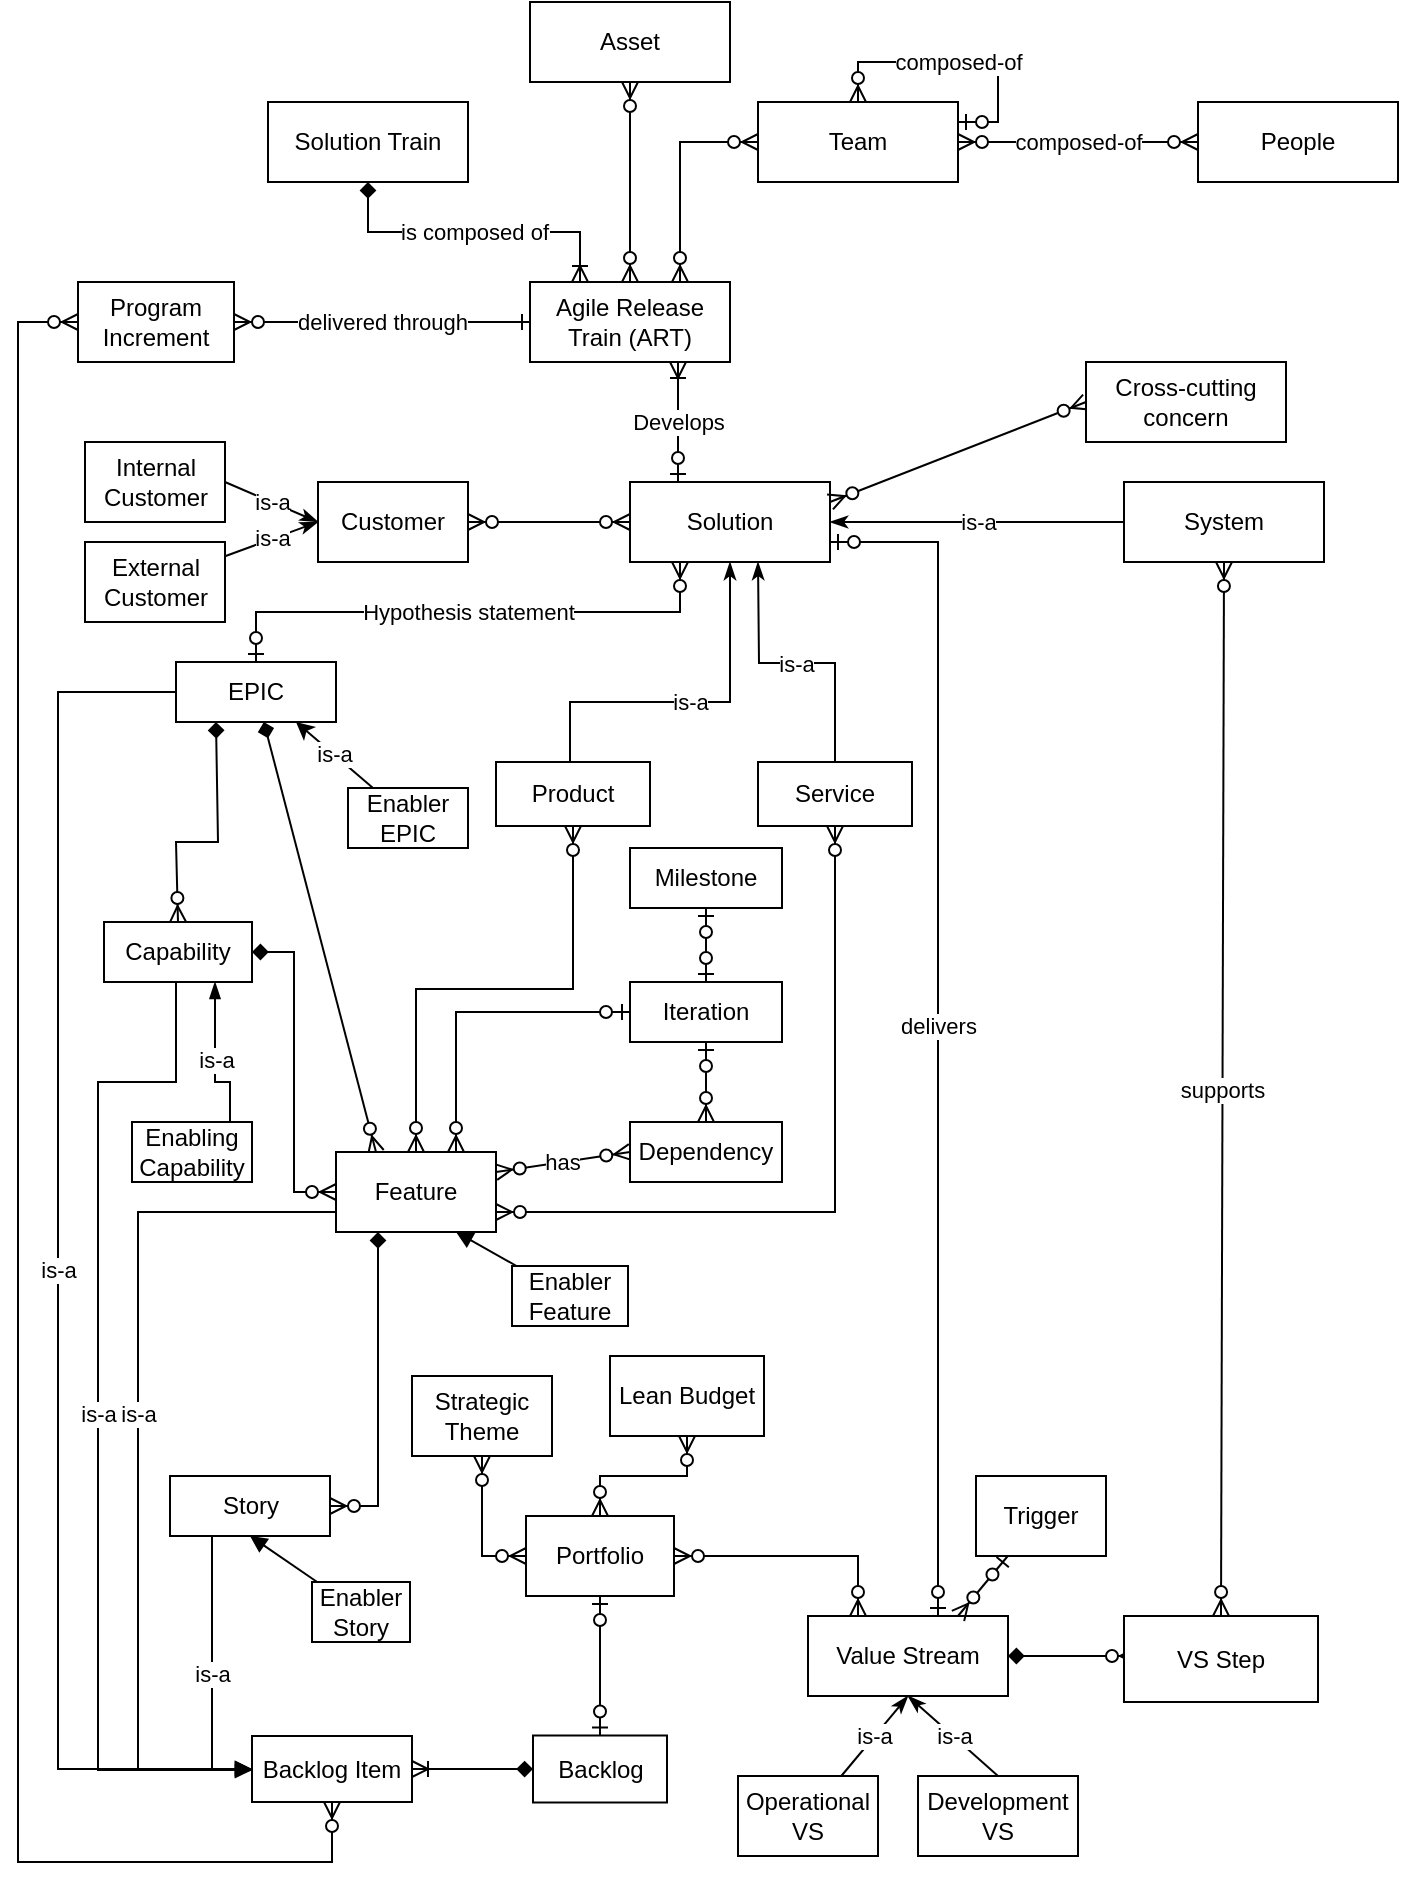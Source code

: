 <mxfile version="13.7.9" type="device"><diagram id="iX8-i6WVPCNlN9E_2uik" name="Page-1"><mxGraphModel dx="1024" dy="592" grid="1" gridSize="10" guides="1" tooltips="1" connect="1" arrows="1" fold="1" page="1" pageScale="1" pageWidth="850" pageHeight="1100" math="0" shadow="0"><root><mxCell id="0"/><mxCell id="1" parent="0"/><mxCell id="eCONDnHD80E1qQp-3IDr-12" style="edgeStyle=orthogonalEdgeStyle;rounded=0;orthogonalLoop=1;jettySize=auto;html=1;startArrow=diamond;startFill=1;endArrow=ERzeroToMany;endFill=1;exitX=1;exitY=0.5;exitDx=0;exitDy=0;" parent="1" source="eCONDnHD80E1qQp-3IDr-13" edge="1"><mxGeometry relative="1" as="geometry"><mxPoint x="605" y="952" as="sourcePoint"/><mxPoint x="649" y="957" as="targetPoint"/></mxGeometry></mxCell><mxCell id="eCONDnHD80E1qQp-3IDr-13" value="Value Stream" style="whiteSpace=wrap;html=1;align=center;" parent="1" vertex="1"><mxGeometry x="485" y="937" width="100" height="40" as="geometry"/></mxCell><mxCell id="eCONDnHD80E1qQp-3IDr-14" value="VS Step" style="whiteSpace=wrap;html=1;align=center;" parent="1" vertex="1"><mxGeometry x="643" y="937" width="97" height="43" as="geometry"/></mxCell><mxCell id="Ib5HhqpbqzzR63b6CVRa-25" value="is-a" style="edgeStyle=none;rounded=0;orthogonalLoop=1;jettySize=auto;html=1;entryX=0.5;entryY=1;entryDx=0;entryDy=0;startArrow=none;startFill=0;endArrow=classicThin;endFill=1;" parent="1" source="eCONDnHD80E1qQp-3IDr-15" target="eCONDnHD80E1qQp-3IDr-13" edge="1"><mxGeometry relative="1" as="geometry"/></mxCell><mxCell id="eCONDnHD80E1qQp-3IDr-15" value="Operational VS" style="whiteSpace=wrap;html=1;align=center;" parent="1" vertex="1"><mxGeometry x="450" y="1017" width="70" height="40" as="geometry"/></mxCell><mxCell id="Ib5HhqpbqzzR63b6CVRa-26" value="is-a" style="edgeStyle=none;rounded=0;orthogonalLoop=1;jettySize=auto;html=1;exitX=0.5;exitY=0;exitDx=0;exitDy=0;entryX=0.5;entryY=1;entryDx=0;entryDy=0;startArrow=none;startFill=0;endArrow=classicThin;endFill=1;" parent="1" source="eCONDnHD80E1qQp-3IDr-16" target="eCONDnHD80E1qQp-3IDr-13" edge="1"><mxGeometry relative="1" as="geometry"/></mxCell><mxCell id="eCONDnHD80E1qQp-3IDr-16" value="Development VS" style="whiteSpace=wrap;html=1;align=center;" parent="1" vertex="1"><mxGeometry x="540" y="1017" width="80" height="40" as="geometry"/></mxCell><mxCell id="eCONDnHD80E1qQp-3IDr-19" value="System" style="whiteSpace=wrap;html=1;align=center;" parent="1" vertex="1"><mxGeometry x="643" y="370" width="100" height="40" as="geometry"/></mxCell><mxCell id="eCONDnHD80E1qQp-3IDr-20" value="supports" style="endArrow=ERzeroToMany;html=1;rounded=0;entryX=0.5;entryY=1;entryDx=0;entryDy=0;exitX=0.5;exitY=0;exitDx=0;exitDy=0;startArrow=ERzeroToMany;startFill=1;endFill=1;" parent="1" source="eCONDnHD80E1qQp-3IDr-14" target="eCONDnHD80E1qQp-3IDr-19" edge="1"><mxGeometry relative="1" as="geometry"><mxPoint x="469" y="330" as="sourcePoint"/><mxPoint x="629" y="330" as="targetPoint"/></mxGeometry></mxCell><mxCell id="Ib5HhqpbqzzR63b6CVRa-44" value="composed-of" style="edgeStyle=orthogonalEdgeStyle;rounded=0;orthogonalLoop=1;jettySize=auto;html=1;startArrow=ERzeroToMany;startFill=1;endArrow=ERzeroToMany;endFill=1;" parent="1" source="eCONDnHD80E1qQp-3IDr-21" target="Ib5HhqpbqzzR63b6CVRa-42" edge="1"><mxGeometry relative="1" as="geometry"/></mxCell><mxCell id="eCONDnHD80E1qQp-3IDr-21" value="People" style="whiteSpace=wrap;html=1;align=center;" parent="1" vertex="1"><mxGeometry x="680" y="180" width="100" height="40" as="geometry"/></mxCell><mxCell id="eCONDnHD80E1qQp-3IDr-22" value="" style="endArrow=ERzeroToMany;html=1;rounded=0;startArrow=ERzeroToMany;startFill=1;endFill=1;edgeStyle=orthogonalEdgeStyle;entryX=0.75;entryY=0;entryDx=0;entryDy=0;" parent="1" source="Ib5HhqpbqzzR63b6CVRa-42" target="Ib5HhqpbqzzR63b6CVRa-30" edge="1"><mxGeometry relative="1" as="geometry"><mxPoint x="469" y="430" as="sourcePoint"/><mxPoint x="619" y="392" as="targetPoint"/></mxGeometry></mxCell><mxCell id="Ib5HhqpbqzzR63b6CVRa-4" style="rounded=0;orthogonalLoop=1;jettySize=auto;html=1;entryX=0.75;entryY=0;entryDx=0;entryDy=0;endArrow=ERzeroToMany;endFill=1;startArrow=ERzeroToOne;startFill=1;" parent="1" source="Ib5HhqpbqzzR63b6CVRa-1" target="eCONDnHD80E1qQp-3IDr-13" edge="1"><mxGeometry relative="1" as="geometry"/></mxCell><mxCell id="Ib5HhqpbqzzR63b6CVRa-1" value="Trigger" style="whiteSpace=wrap;html=1;align=center;" parent="1" vertex="1"><mxGeometry x="569" y="867" width="65" height="40" as="geometry"/></mxCell><mxCell id="Ib5HhqpbqzzR63b6CVRa-7" value="delivers" style="rounded=0;orthogonalLoop=1;jettySize=auto;html=1;endArrow=ERzeroToOne;endFill=1;startArrow=ERzeroToOne;startFill=1;edgeStyle=orthogonalEdgeStyle;" parent="1" source="Ib5HhqpbqzzR63b6CVRa-6" edge="1"><mxGeometry relative="1" as="geometry"><Array as="points"><mxPoint x="550" y="400"/><mxPoint x="550" y="937"/></Array><mxPoint x="550" y="937" as="targetPoint"/></mxGeometry></mxCell><mxCell id="Ib5HhqpbqzzR63b6CVRa-16" style="edgeStyle=orthogonalEdgeStyle;rounded=0;orthogonalLoop=1;jettySize=auto;html=1;exitX=0;exitY=0.5;exitDx=0;exitDy=0;entryX=1;entryY=0.5;entryDx=0;entryDy=0;startArrow=ERzeroToMany;startFill=1;endArrow=ERzeroToMany;endFill=1;" parent="1" source="Ib5HhqpbqzzR63b6CVRa-6" target="Ib5HhqpbqzzR63b6CVRa-15" edge="1"><mxGeometry relative="1" as="geometry"/></mxCell><mxCell id="Ib5HhqpbqzzR63b6CVRa-6" value="Solution" style="whiteSpace=wrap;html=1;align=center;" parent="1" vertex="1"><mxGeometry x="396" y="370" width="100" height="40" as="geometry"/></mxCell><mxCell id="Ib5HhqpbqzzR63b6CVRa-8" value="Product" style="whiteSpace=wrap;html=1;align=center;" parent="1" vertex="1"><mxGeometry x="329" y="510" width="77" height="32" as="geometry"/></mxCell><mxCell id="Ib5HhqpbqzzR63b6CVRa-22" value="is-a" style="rounded=0;orthogonalLoop=1;jettySize=auto;html=1;startArrow=none;startFill=0;endArrow=classicThin;endFill=1;edgeStyle=orthogonalEdgeStyle;" parent="1" source="Ib5HhqpbqzzR63b6CVRa-9" edge="1"><mxGeometry relative="1" as="geometry"><mxPoint x="460" y="410" as="targetPoint"/></mxGeometry></mxCell><mxCell id="Ib5HhqpbqzzR63b6CVRa-9" value="Service" style="whiteSpace=wrap;html=1;align=center;" parent="1" vertex="1"><mxGeometry x="460" y="510" width="77" height="32" as="geometry"/></mxCell><mxCell id="Ib5HhqpbqzzR63b6CVRa-15" value="Customer" style="whiteSpace=wrap;html=1;align=center;" parent="1" vertex="1"><mxGeometry x="240" y="370" width="75" height="40" as="geometry"/></mxCell><mxCell id="Ib5HhqpbqzzR63b6CVRa-27" value="is-a" style="edgeStyle=none;rounded=0;orthogonalLoop=1;jettySize=auto;html=1;startArrow=none;startFill=0;endArrow=classicThin;endFill=1;exitX=1;exitY=0.5;exitDx=0;exitDy=0;" parent="1" source="Ib5HhqpbqzzR63b6CVRa-20" edge="1"><mxGeometry relative="1" as="geometry"><mxPoint x="240" y="390" as="targetPoint"/></mxGeometry></mxCell><mxCell id="Ib5HhqpbqzzR63b6CVRa-20" value="Internal Customer" style="whiteSpace=wrap;html=1;align=center;" parent="1" vertex="1"><mxGeometry x="123.5" y="350" width="70" height="40" as="geometry"/></mxCell><mxCell id="Ib5HhqpbqzzR63b6CVRa-28" value="is-a" style="edgeStyle=none;rounded=0;orthogonalLoop=1;jettySize=auto;html=1;startArrow=none;startFill=0;endArrow=classicThin;endFill=1;" parent="1" source="Ib5HhqpbqzzR63b6CVRa-21" edge="1"><mxGeometry relative="1" as="geometry"><mxPoint x="240" y="390" as="targetPoint"/></mxGeometry></mxCell><mxCell id="Ib5HhqpbqzzR63b6CVRa-21" value="External&lt;br&gt;Customer" style="whiteSpace=wrap;html=1;align=center;" parent="1" vertex="1"><mxGeometry x="123.5" y="400" width="70" height="40" as="geometry"/></mxCell><mxCell id="Ib5HhqpbqzzR63b6CVRa-24" value="is-a" style="rounded=0;orthogonalLoop=1;jettySize=auto;html=1;exitX=0;exitY=0.5;exitDx=0;exitDy=0;startArrow=none;startFill=0;endArrow=classicThin;endFill=1;entryX=1;entryY=0.5;entryDx=0;entryDy=0;" parent="1" source="eCONDnHD80E1qQp-3IDr-19" target="Ib5HhqpbqzzR63b6CVRa-6" edge="1"><mxGeometry relative="1" as="geometry"><mxPoint x="634" y="340" as="sourcePoint"/><mxPoint x="501" y="390" as="targetPoint"/></mxGeometry></mxCell><mxCell id="Ib5HhqpbqzzR63b6CVRa-31" value="Develops" style="edgeStyle=orthogonalEdgeStyle;rounded=0;orthogonalLoop=1;jettySize=auto;html=1;startArrow=ERoneToMany;startFill=0;endArrow=ERzeroToOne;endFill=1;" parent="1" source="Ib5HhqpbqzzR63b6CVRa-30" edge="1"><mxGeometry relative="1" as="geometry"><mxPoint x="420" y="370" as="targetPoint"/><Array as="points"><mxPoint x="420" y="370"/></Array></mxGeometry></mxCell><mxCell id="Zn985lU9pmXryZ00pEyk-31" value="delivered through" style="edgeStyle=orthogonalEdgeStyle;rounded=0;orthogonalLoop=1;jettySize=auto;html=1;startArrow=ERone;startFill=0;endArrow=ERzeroToMany;endFill=1;" parent="1" source="Ib5HhqpbqzzR63b6CVRa-30" target="Zn985lU9pmXryZ00pEyk-30" edge="1"><mxGeometry relative="1" as="geometry"/></mxCell><mxCell id="Ib5HhqpbqzzR63b6CVRa-30" value="Agile Release Train (ART)" style="whiteSpace=wrap;html=1;align=center;" parent="1" vertex="1"><mxGeometry x="346" y="270" width="100" height="40" as="geometry"/></mxCell><mxCell id="Ib5HhqpbqzzR63b6CVRa-33" value="is composed of" style="edgeStyle=orthogonalEdgeStyle;rounded=0;orthogonalLoop=1;jettySize=auto;html=1;entryX=0.25;entryY=0;entryDx=0;entryDy=0;startArrow=diamond;startFill=1;endArrow=ERoneToMany;endFill=0;exitX=0.5;exitY=1;exitDx=0;exitDy=0;" parent="1" source="Ib5HhqpbqzzR63b6CVRa-32" target="Ib5HhqpbqzzR63b6CVRa-30" edge="1"><mxGeometry relative="1" as="geometry"/></mxCell><mxCell id="Ib5HhqpbqzzR63b6CVRa-32" value="Solution Train" style="whiteSpace=wrap;html=1;align=center;" parent="1" vertex="1"><mxGeometry x="215" y="180" width="100" height="40" as="geometry"/></mxCell><mxCell id="Ib5HhqpbqzzR63b6CVRa-35" style="edgeStyle=none;rounded=0;orthogonalLoop=1;jettySize=auto;html=1;entryX=1;entryY=0.25;entryDx=0;entryDy=0;startArrow=ERzeroToMany;startFill=1;endArrow=ERzeroToMany;endFill=1;exitX=0;exitY=0.5;exitDx=0;exitDy=0;" parent="1" source="Ib5HhqpbqzzR63b6CVRa-34" target="Ib5HhqpbqzzR63b6CVRa-6" edge="1"><mxGeometry relative="1" as="geometry"/></mxCell><mxCell id="Ib5HhqpbqzzR63b6CVRa-34" value="Cross-cutting concern" style="whiteSpace=wrap;html=1;align=center;" parent="1" vertex="1"><mxGeometry x="624" y="310" width="100" height="40" as="geometry"/></mxCell><mxCell id="Ib5HhqpbqzzR63b6CVRa-37" value="has" style="rounded=0;orthogonalLoop=1;jettySize=auto;html=1;startArrow=ERzeroToMany;startFill=1;endArrow=ERzeroToMany;endFill=1;exitX=0;exitY=0.5;exitDx=0;exitDy=0;entryX=1;entryY=0.25;entryDx=0;entryDy=0;" parent="1" source="i48vtZo-9CetZv6R6buy-1" target="Ib5HhqpbqzzR63b6CVRa-49" edge="1"><mxGeometry relative="1" as="geometry"><mxPoint x="451" y="370" as="targetPoint"/></mxGeometry></mxCell><mxCell id="Ib5HhqpbqzzR63b6CVRa-40" style="edgeStyle=orthogonalEdgeStyle;rounded=0;orthogonalLoop=1;jettySize=auto;html=1;entryX=0.5;entryY=0;entryDx=0;entryDy=0;startArrow=ERzeroToMany;startFill=1;endArrow=ERzeroToMany;endFill=1;" parent="1" source="Ib5HhqpbqzzR63b6CVRa-39" target="Ib5HhqpbqzzR63b6CVRa-30" edge="1"><mxGeometry relative="1" as="geometry"/></mxCell><mxCell id="Ib5HhqpbqzzR63b6CVRa-39" value="Asset" style="whiteSpace=wrap;html=1;align=center;" parent="1" vertex="1"><mxGeometry x="346" y="130" width="100" height="40" as="geometry"/></mxCell><mxCell id="Ib5HhqpbqzzR63b6CVRa-42" value="Team" style="whiteSpace=wrap;html=1;align=center;" parent="1" vertex="1"><mxGeometry x="460" y="180" width="100" height="40" as="geometry"/></mxCell><mxCell id="Ib5HhqpbqzzR63b6CVRa-43" value="composed-of" style="edgeStyle=orthogonalEdgeStyle;rounded=0;orthogonalLoop=1;jettySize=auto;html=1;entryX=1;entryY=0.25;entryDx=0;entryDy=0;startArrow=ERzeroToMany;startFill=1;endArrow=ERzeroToOne;endFill=1;" parent="1" source="Ib5HhqpbqzzR63b6CVRa-42" target="Ib5HhqpbqzzR63b6CVRa-42" edge="1"><mxGeometry relative="1" as="geometry"/></mxCell><mxCell id="Zn985lU9pmXryZ00pEyk-21" style="rounded=0;orthogonalLoop=1;jettySize=auto;html=1;entryX=0.25;entryY=0;entryDx=0;entryDy=0;startArrow=diamond;startFill=1;endArrow=ERzeroToMany;endFill=1;" parent="1" source="Ib5HhqpbqzzR63b6CVRa-45" target="Ib5HhqpbqzzR63b6CVRa-49" edge="1"><mxGeometry relative="1" as="geometry"/></mxCell><mxCell id="Zn985lU9pmXryZ00pEyk-22" value="is-a" style="edgeStyle=orthogonalEdgeStyle;rounded=0;orthogonalLoop=1;jettySize=auto;html=1;entryX=0;entryY=0.5;entryDx=0;entryDy=0;startArrow=none;startFill=0;endArrow=block;endFill=1;" parent="1" source="Ib5HhqpbqzzR63b6CVRa-45" target="Zn985lU9pmXryZ00pEyk-20" edge="1"><mxGeometry relative="1" as="geometry"><Array as="points"><mxPoint x="110" y="475"/><mxPoint x="110" y="1014"/></Array></mxGeometry></mxCell><mxCell id="Zn985lU9pmXryZ00pEyk-23" value="is-a" style="rounded=0;orthogonalLoop=1;jettySize=auto;html=1;startArrow=none;startFill=0;endArrow=block;endFill=1;exitX=0;exitY=0.75;exitDx=0;exitDy=0;edgeStyle=orthogonalEdgeStyle;" parent="1" source="Ib5HhqpbqzzR63b6CVRa-49" target="Zn985lU9pmXryZ00pEyk-20" edge="1"><mxGeometry x="-0.083" relative="1" as="geometry"><Array as="points"><mxPoint x="150" y="735"/><mxPoint x="150" y="1014"/></Array><mxPoint as="offset"/></mxGeometry></mxCell><mxCell id="7spW55qouMqjePbzCete-2" style="edgeStyle=none;rounded=0;orthogonalLoop=1;jettySize=auto;html=1;entryX=0.5;entryY=0;entryDx=0;entryDy=0;startArrow=diamond;startFill=1;endArrow=ERzeroToMany;endFill=1;exitX=0.25;exitY=1;exitDx=0;exitDy=0;" parent="1" source="Ib5HhqpbqzzR63b6CVRa-45" target="7spW55qouMqjePbzCete-1" edge="1"><mxGeometry relative="1" as="geometry"><Array as="points"><mxPoint x="190" y="550"/><mxPoint x="169" y="550"/></Array></mxGeometry></mxCell><mxCell id="Ib5HhqpbqzzR63b6CVRa-45" value="EPIC" style="whiteSpace=wrap;html=1;align=center;" parent="1" vertex="1"><mxGeometry x="169" y="460" width="80" height="30" as="geometry"/></mxCell><mxCell id="Ib5HhqpbqzzR63b6CVRa-46" value="Hypothesis statement" style="endArrow=ERzeroToMany;html=1;rounded=0;entryX=0.25;entryY=1;entryDx=0;entryDy=0;exitX=0.5;exitY=0;exitDx=0;exitDy=0;edgeStyle=orthogonalEdgeStyle;endFill=1;startArrow=ERzeroToOne;startFill=1;" parent="1" source="Ib5HhqpbqzzR63b6CVRa-45" target="Ib5HhqpbqzzR63b6CVRa-6" edge="1"><mxGeometry relative="1" as="geometry"><mxPoint x="350" y="470" as="sourcePoint"/><mxPoint x="500" y="470" as="targetPoint"/></mxGeometry></mxCell><mxCell id="Ib5HhqpbqzzR63b6CVRa-48" value="is-a" style="rounded=0;orthogonalLoop=1;jettySize=auto;html=1;startArrow=none;startFill=0;endArrow=classicThin;endFill=1;edgeStyle=orthogonalEdgeStyle;exitX=0.5;exitY=0;exitDx=0;exitDy=0;entryX=0.5;entryY=1;entryDx=0;entryDy=0;" parent="1" source="Ib5HhqpbqzzR63b6CVRa-8" target="Ib5HhqpbqzzR63b6CVRa-6" edge="1"><mxGeometry relative="1" as="geometry"><mxPoint x="464.5" y="540" as="sourcePoint"/><mxPoint x="470" y="420" as="targetPoint"/><Array as="points"><mxPoint x="366" y="480"/><mxPoint x="446" y="480"/></Array></mxGeometry></mxCell><mxCell id="Ib5HhqpbqzzR63b6CVRa-49" value="Feature" style="whiteSpace=wrap;html=1;align=center;" parent="1" vertex="1"><mxGeometry x="249" y="705" width="80" height="40" as="geometry"/></mxCell><mxCell id="Ib5HhqpbqzzR63b6CVRa-50" value="" style="endArrow=ERzeroToMany;html=1;rounded=0;entryX=0.5;entryY=0;entryDx=0;entryDy=0;startArrow=ERzeroToMany;startFill=1;endFill=1;exitX=0.5;exitY=1;exitDx=0;exitDy=0;edgeStyle=orthogonalEdgeStyle;" parent="1" target="Ib5HhqpbqzzR63b6CVRa-49" edge="1" source="Ib5HhqpbqzzR63b6CVRa-8"><mxGeometry relative="1" as="geometry"><mxPoint x="366" y="560" as="sourcePoint"/><mxPoint x="300" y="630" as="targetPoint"/></mxGeometry></mxCell><mxCell id="Ib5HhqpbqzzR63b6CVRa-51" value="" style="endArrow=ERzeroToMany;html=1;rounded=0;exitX=1;exitY=0.75;exitDx=0;exitDy=0;entryX=0.5;entryY=1;entryDx=0;entryDy=0;startArrow=ERzeroToMany;startFill=1;endFill=1;edgeStyle=orthogonalEdgeStyle;" parent="1" source="Ib5HhqpbqzzR63b6CVRa-49" target="Ib5HhqpbqzzR63b6CVRa-9" edge="1"><mxGeometry relative="1" as="geometry"><mxPoint x="490" y="555" as="sourcePoint"/><mxPoint x="454.5" y="615" as="targetPoint"/></mxGeometry></mxCell><mxCell id="Zn985lU9pmXryZ00pEyk-2" value="is-a" style="rounded=0;orthogonalLoop=1;jettySize=auto;html=1;entryX=0.75;entryY=1;entryDx=0;entryDy=0;" parent="1" source="Zn985lU9pmXryZ00pEyk-1" target="Ib5HhqpbqzzR63b6CVRa-45" edge="1"><mxGeometry relative="1" as="geometry"><mxPoint x="178" y="490" as="targetPoint"/></mxGeometry></mxCell><mxCell id="Zn985lU9pmXryZ00pEyk-1" value="Enabler EPIC" style="whiteSpace=wrap;html=1;align=center;" parent="1" vertex="1"><mxGeometry x="255" y="523" width="60" height="30" as="geometry"/></mxCell><mxCell id="Zn985lU9pmXryZ00pEyk-4" style="edgeStyle=orthogonalEdgeStyle;rounded=0;orthogonalLoop=1;jettySize=auto;html=1;endArrow=diamond;endFill=1;startArrow=ERzeroToMany;startFill=1;" parent="1" source="Zn985lU9pmXryZ00pEyk-3" target="Ib5HhqpbqzzR63b6CVRa-49" edge="1"><mxGeometry relative="1" as="geometry"><Array as="points"><mxPoint x="270" y="882"/></Array></mxGeometry></mxCell><mxCell id="Zn985lU9pmXryZ00pEyk-25" value="is-a" style="edgeStyle=orthogonalEdgeStyle;rounded=0;orthogonalLoop=1;jettySize=auto;html=1;entryX=0;entryY=0.5;entryDx=0;entryDy=0;startArrow=none;startFill=0;endArrow=block;endFill=1;" parent="1" source="Zn985lU9pmXryZ00pEyk-3" target="Zn985lU9pmXryZ00pEyk-20" edge="1"><mxGeometry relative="1" as="geometry"><Array as="points"><mxPoint x="187" y="1014"/></Array></mxGeometry></mxCell><mxCell id="Zn985lU9pmXryZ00pEyk-3" value="Story" style="html=1;" parent="1" vertex="1"><mxGeometry x="166" y="867" width="80" height="30" as="geometry"/></mxCell><mxCell id="Zn985lU9pmXryZ00pEyk-6" style="rounded=0;orthogonalLoop=1;jettySize=auto;html=1;startArrow=none;startFill=0;endArrow=block;endFill=1;entryX=0.75;entryY=1;entryDx=0;entryDy=0;" parent="1" source="Zn985lU9pmXryZ00pEyk-5" target="Ib5HhqpbqzzR63b6CVRa-49" edge="1"><mxGeometry relative="1" as="geometry"><mxPoint x="227" y="772" as="targetPoint"/></mxGeometry></mxCell><mxCell id="Zn985lU9pmXryZ00pEyk-5" value="Enabler Feature" style="whiteSpace=wrap;html=1;align=center;" parent="1" vertex="1"><mxGeometry x="337" y="762" width="58" height="30" as="geometry"/></mxCell><mxCell id="Zn985lU9pmXryZ00pEyk-8" value="" style="rounded=0;orthogonalLoop=1;jettySize=auto;html=1;startArrow=none;startFill=0;endArrow=block;endFill=1;entryX=0.5;entryY=1;entryDx=0;entryDy=0;" parent="1" source="Zn985lU9pmXryZ00pEyk-7" target="Zn985lU9pmXryZ00pEyk-3" edge="1"><mxGeometry relative="1" as="geometry"/></mxCell><mxCell id="Zn985lU9pmXryZ00pEyk-7" value="Enabler Story" style="whiteSpace=wrap;html=1;align=center;" parent="1" vertex="1"><mxGeometry x="237" y="920" width="49" height="30" as="geometry"/></mxCell><mxCell id="Zn985lU9pmXryZ00pEyk-10" style="edgeStyle=orthogonalEdgeStyle;rounded=0;orthogonalLoop=1;jettySize=auto;html=1;entryX=0.25;entryY=0;entryDx=0;entryDy=0;startArrow=ERzeroToMany;startFill=1;endArrow=ERzeroToMany;endFill=1;exitX=1;exitY=0.5;exitDx=0;exitDy=0;" parent="1" source="Zn985lU9pmXryZ00pEyk-9" target="eCONDnHD80E1qQp-3IDr-13" edge="1"><mxGeometry relative="1" as="geometry"><mxPoint x="437" y="907" as="sourcePoint"/></mxGeometry></mxCell><mxCell id="Zn985lU9pmXryZ00pEyk-29" style="edgeStyle=orthogonalEdgeStyle;rounded=0;orthogonalLoop=1;jettySize=auto;html=1;entryX=0.5;entryY=0;entryDx=0;entryDy=0;startArrow=ERzeroToOne;startFill=1;endArrow=ERzeroToOne;endFill=1;" parent="1" source="Zn985lU9pmXryZ00pEyk-9" target="Zn985lU9pmXryZ00pEyk-26" edge="1"><mxGeometry relative="1" as="geometry"/></mxCell><mxCell id="Zn985lU9pmXryZ00pEyk-9" value="Portfolio" style="whiteSpace=wrap;html=1;align=center;" parent="1" vertex="1"><mxGeometry x="344" y="887" width="74" height="40" as="geometry"/></mxCell><mxCell id="Zn985lU9pmXryZ00pEyk-16" style="edgeStyle=orthogonalEdgeStyle;rounded=0;orthogonalLoop=1;jettySize=auto;html=1;entryX=0;entryY=0.5;entryDx=0;entryDy=0;startArrow=ERzeroToMany;startFill=1;endArrow=ERzeroToMany;endFill=1;" parent="1" source="Zn985lU9pmXryZ00pEyk-14" target="Zn985lU9pmXryZ00pEyk-9" edge="1"><mxGeometry relative="1" as="geometry"/></mxCell><mxCell id="Zn985lU9pmXryZ00pEyk-14" value="Strategic Theme" style="whiteSpace=wrap;html=1;align=center;" parent="1" vertex="1"><mxGeometry x="287" y="817" width="70" height="40" as="geometry"/></mxCell><mxCell id="Zn985lU9pmXryZ00pEyk-18" style="edgeStyle=orthogonalEdgeStyle;rounded=0;orthogonalLoop=1;jettySize=auto;html=1;entryX=0.5;entryY=0;entryDx=0;entryDy=0;startArrow=ERzeroToMany;startFill=1;endArrow=ERzeroToMany;endFill=1;" parent="1" source="Zn985lU9pmXryZ00pEyk-17" target="Zn985lU9pmXryZ00pEyk-9" edge="1"><mxGeometry relative="1" as="geometry"/></mxCell><mxCell id="Zn985lU9pmXryZ00pEyk-17" value="Lean Budget" style="whiteSpace=wrap;html=1;align=center;" parent="1" vertex="1"><mxGeometry x="386" y="807" width="77" height="40" as="geometry"/></mxCell><mxCell id="Zn985lU9pmXryZ00pEyk-20" value="Backlog Item" style="whiteSpace=wrap;html=1;align=center;" parent="1" vertex="1"><mxGeometry x="207" y="997" width="80" height="33" as="geometry"/></mxCell><mxCell id="Zn985lU9pmXryZ00pEyk-27" style="edgeStyle=orthogonalEdgeStyle;rounded=0;orthogonalLoop=1;jettySize=auto;html=1;entryX=1;entryY=0.5;entryDx=0;entryDy=0;startArrow=diamond;startFill=1;endArrow=ERoneToMany;endFill=0;" parent="1" source="Zn985lU9pmXryZ00pEyk-26" target="Zn985lU9pmXryZ00pEyk-20" edge="1"><mxGeometry relative="1" as="geometry"/></mxCell><mxCell id="Zn985lU9pmXryZ00pEyk-26" value="Backlog" style="whiteSpace=wrap;html=1;align=center;" parent="1" vertex="1"><mxGeometry x="347.5" y="996.75" width="67" height="33.5" as="geometry"/></mxCell><mxCell id="Zn985lU9pmXryZ00pEyk-32" style="edgeStyle=orthogonalEdgeStyle;rounded=0;orthogonalLoop=1;jettySize=auto;html=1;startArrow=ERzeroToMany;startFill=1;endArrow=ERzeroToMany;endFill=1;entryX=0.5;entryY=1;entryDx=0;entryDy=0;" parent="1" source="Zn985lU9pmXryZ00pEyk-30" target="Zn985lU9pmXryZ00pEyk-20" edge="1"><mxGeometry relative="1" as="geometry"><Array as="points"><mxPoint x="90" y="290"/><mxPoint x="90" y="1060"/><mxPoint x="247" y="1060"/></Array><mxPoint x="390" y="1030" as="targetPoint"/></mxGeometry></mxCell><mxCell id="Zn985lU9pmXryZ00pEyk-30" value="Program Increment" style="whiteSpace=wrap;html=1;align=center;" parent="1" vertex="1"><mxGeometry x="120" y="270" width="78" height="40" as="geometry"/></mxCell><mxCell id="7spW55qouMqjePbzCete-3" style="rounded=0;orthogonalLoop=1;jettySize=auto;html=1;startArrow=diamond;startFill=1;endArrow=ERzeroToMany;endFill=1;entryX=0;entryY=0.5;entryDx=0;entryDy=0;exitX=1;exitY=0.5;exitDx=0;exitDy=0;edgeStyle=orthogonalEdgeStyle;" parent="1" source="7spW55qouMqjePbzCete-1" target="Ib5HhqpbqzzR63b6CVRa-49" edge="1"><mxGeometry relative="1" as="geometry"/></mxCell><mxCell id="7spW55qouMqjePbzCete-4" value="is-a" style="edgeStyle=orthogonalEdgeStyle;rounded=0;orthogonalLoop=1;jettySize=auto;html=1;startArrow=none;startFill=0;endArrow=blockThin;endFill=1;" parent="1" source="7spW55qouMqjePbzCete-1" edge="1"><mxGeometry relative="1" as="geometry"><mxPoint x="207" y="1014" as="targetPoint"/><Array as="points"><mxPoint x="169" y="670"/><mxPoint x="130" y="670"/><mxPoint x="130" y="1014"/></Array></mxGeometry></mxCell><mxCell id="7spW55qouMqjePbzCete-1" value="Capability" style="whiteSpace=wrap;html=1;align=center;" parent="1" vertex="1"><mxGeometry x="133" y="590" width="74" height="30" as="geometry"/></mxCell><mxCell id="7spW55qouMqjePbzCete-6" value="is-a" style="edgeStyle=orthogonalEdgeStyle;rounded=0;orthogonalLoop=1;jettySize=auto;html=1;entryX=0.75;entryY=1;entryDx=0;entryDy=0;startArrow=none;startFill=0;endArrow=blockThin;endFill=1;" parent="1" source="7spW55qouMqjePbzCete-5" target="7spW55qouMqjePbzCete-1" edge="1"><mxGeometry relative="1" as="geometry"><Array as="points"><mxPoint x="196" y="670"/><mxPoint x="188" y="670"/></Array></mxGeometry></mxCell><mxCell id="7spW55qouMqjePbzCete-5" value="Enabling Capability" style="whiteSpace=wrap;html=1;align=center;" parent="1" vertex="1"><mxGeometry x="147" y="690" width="60" height="30" as="geometry"/></mxCell><mxCell id="i48vtZo-9CetZv6R6buy-1" value="Dependency" style="whiteSpace=wrap;html=1;align=center;" parent="1" vertex="1"><mxGeometry x="396" y="690" width="76" height="30" as="geometry"/></mxCell><mxCell id="8GtusMtcKDRRvBhTEEKU-7" style="edgeStyle=orthogonalEdgeStyle;rounded=0;orthogonalLoop=1;jettySize=auto;html=1;entryX=0.75;entryY=0;entryDx=0;entryDy=0;endArrow=ERzeroToMany;endFill=1;startArrow=ERzeroToOne;startFill=1;" edge="1" parent="1" source="8GtusMtcKDRRvBhTEEKU-3" target="Ib5HhqpbqzzR63b6CVRa-49"><mxGeometry relative="1" as="geometry"/></mxCell><mxCell id="8GtusMtcKDRRvBhTEEKU-8" style="rounded=0;orthogonalLoop=1;jettySize=auto;html=1;exitX=0.5;exitY=1;exitDx=0;exitDy=0;entryX=0.5;entryY=0;entryDx=0;entryDy=0;startArrow=ERzeroToOne;startFill=1;endArrow=ERzeroToMany;endFill=1;" edge="1" parent="1" source="8GtusMtcKDRRvBhTEEKU-3" target="i48vtZo-9CetZv6R6buy-1"><mxGeometry relative="1" as="geometry"/></mxCell><mxCell id="8GtusMtcKDRRvBhTEEKU-3" value="Iteration" style="whiteSpace=wrap;html=1;align=center;" vertex="1" parent="1"><mxGeometry x="396" y="620" width="76" height="30" as="geometry"/></mxCell><mxCell id="8GtusMtcKDRRvBhTEEKU-10" style="edgeStyle=none;rounded=0;orthogonalLoop=1;jettySize=auto;html=1;entryX=0.5;entryY=0;entryDx=0;entryDy=0;startArrow=ERzeroToOne;startFill=1;endArrow=ERzeroToOne;endFill=1;" edge="1" parent="1" source="8GtusMtcKDRRvBhTEEKU-9" target="8GtusMtcKDRRvBhTEEKU-3"><mxGeometry relative="1" as="geometry"/></mxCell><mxCell id="8GtusMtcKDRRvBhTEEKU-9" value="Milestone" style="whiteSpace=wrap;html=1;align=center;" vertex="1" parent="1"><mxGeometry x="396" y="553" width="76" height="30" as="geometry"/></mxCell></root></mxGraphModel></diagram></mxfile>